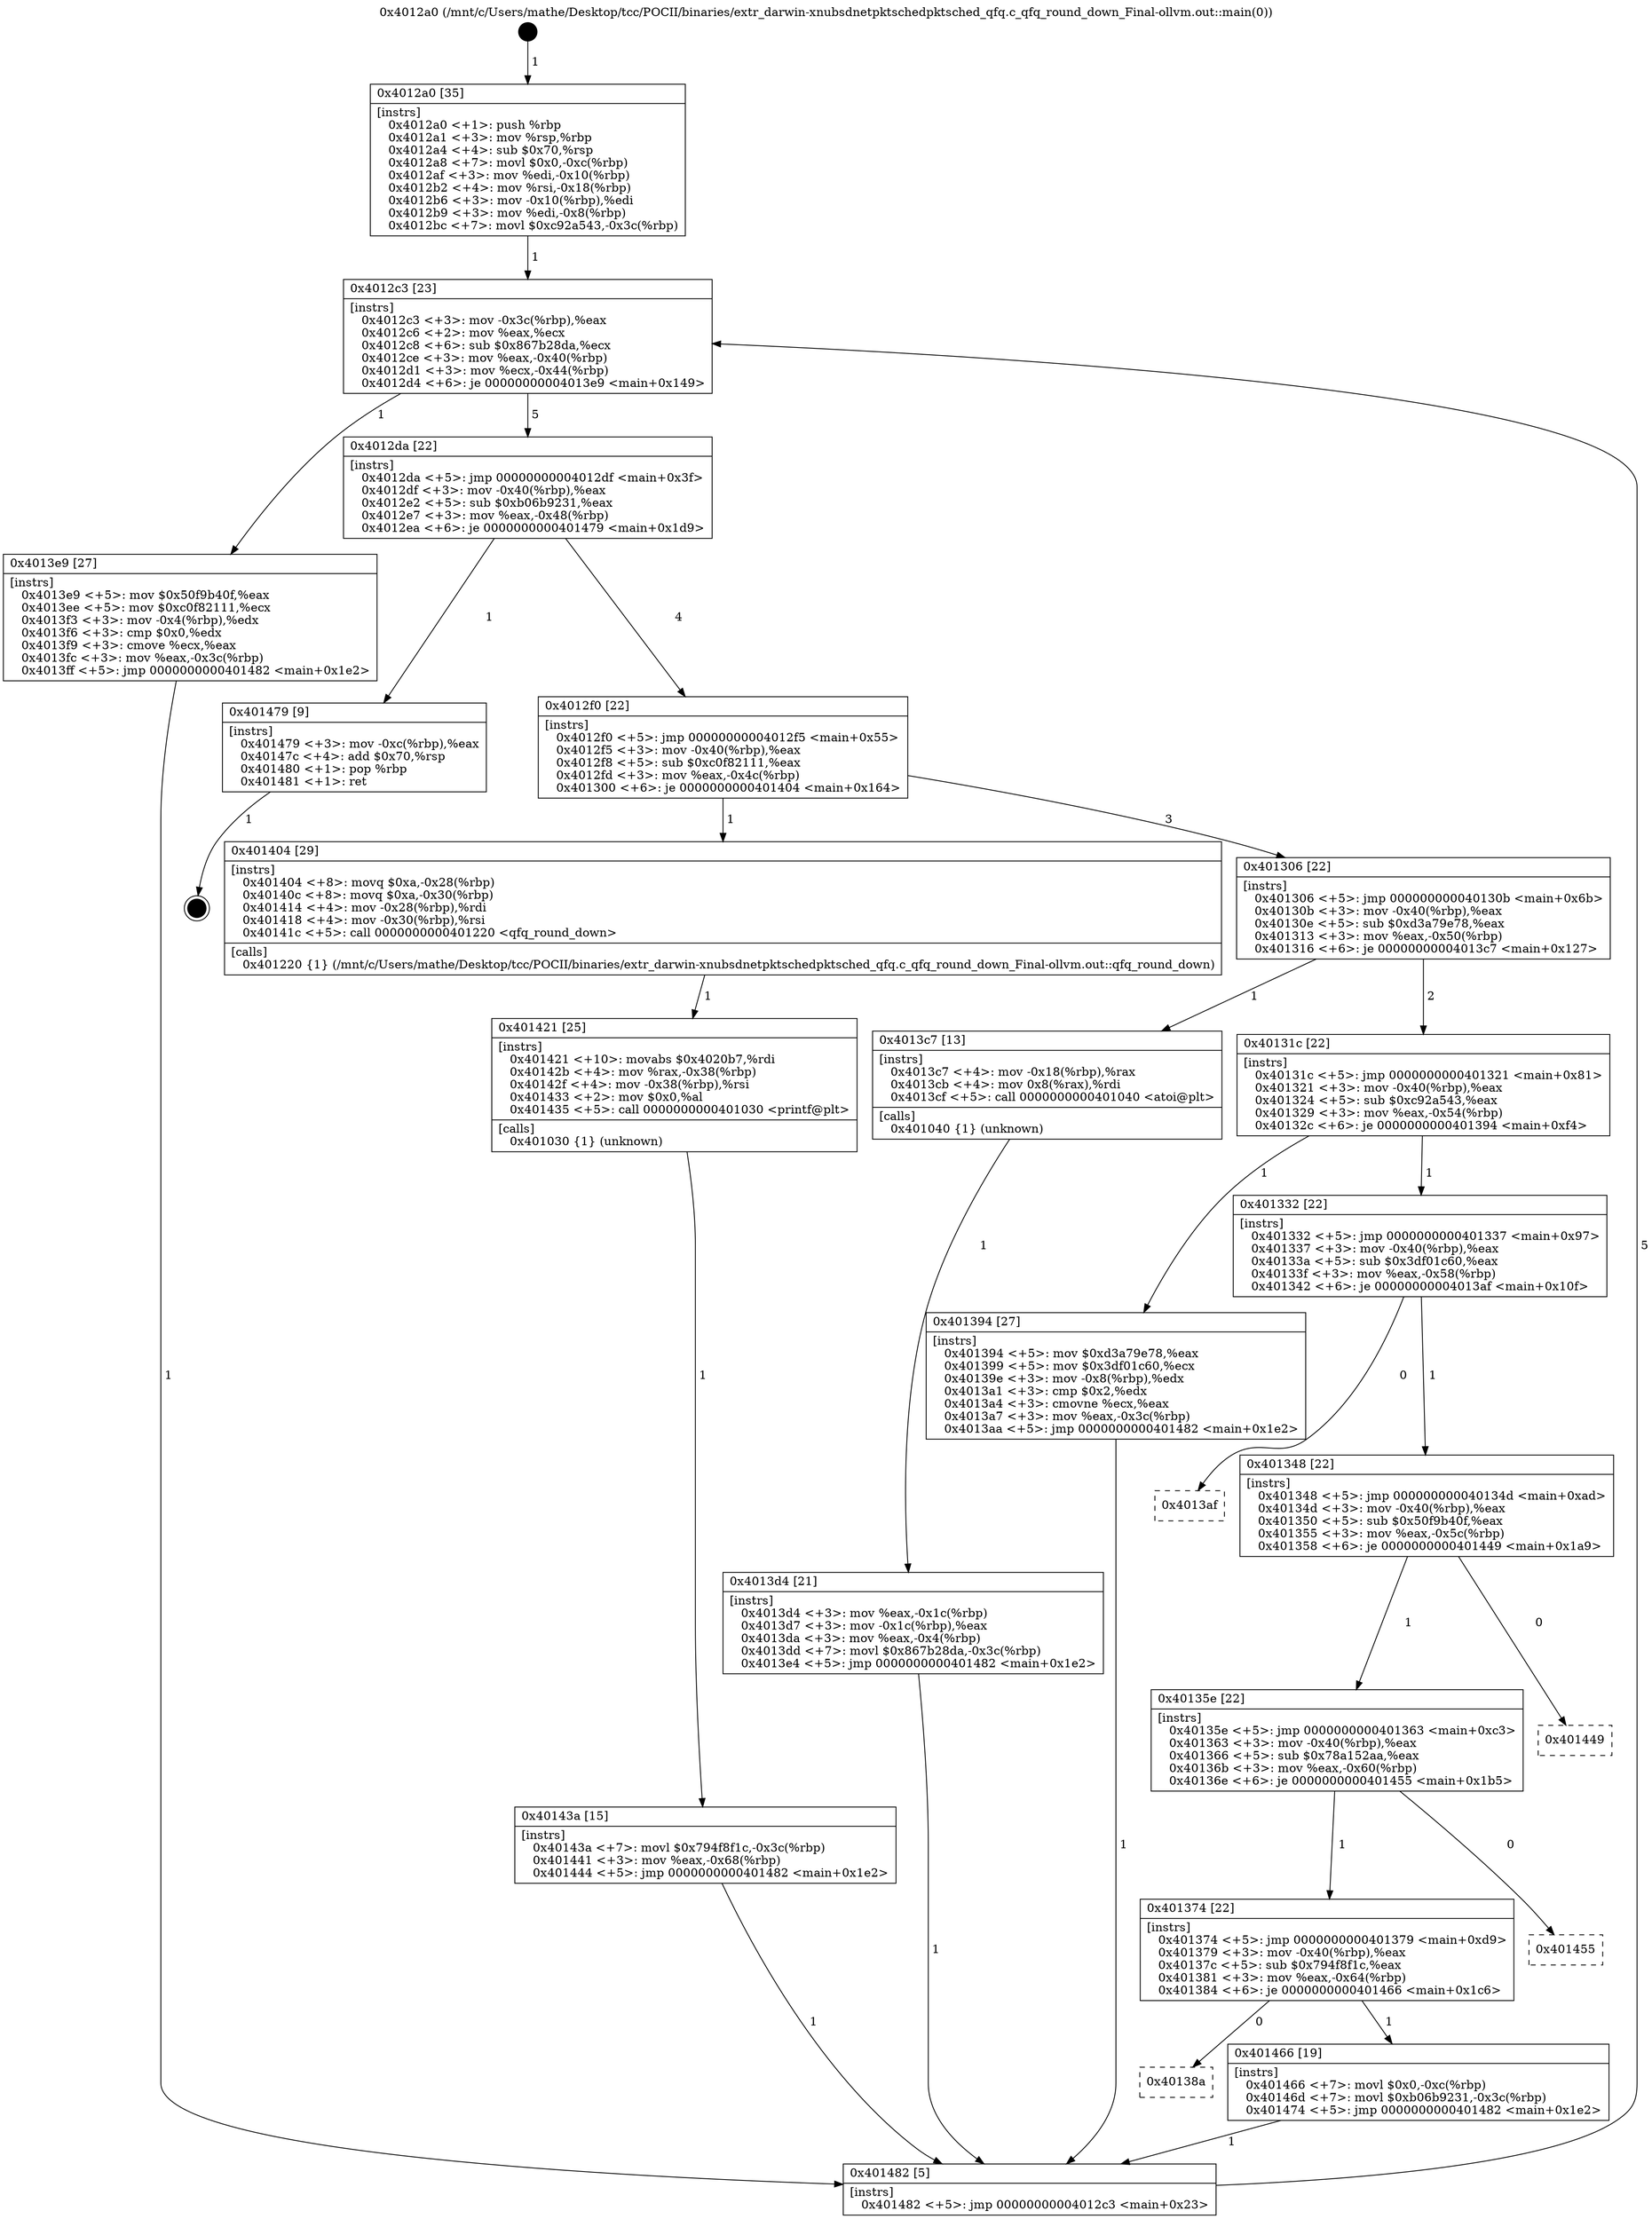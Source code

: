 digraph "0x4012a0" {
  label = "0x4012a0 (/mnt/c/Users/mathe/Desktop/tcc/POCII/binaries/extr_darwin-xnubsdnetpktschedpktsched_qfq.c_qfq_round_down_Final-ollvm.out::main(0))"
  labelloc = "t"
  node[shape=record]

  Entry [label="",width=0.3,height=0.3,shape=circle,fillcolor=black,style=filled]
  "0x4012c3" [label="{
     0x4012c3 [23]\l
     | [instrs]\l
     &nbsp;&nbsp;0x4012c3 \<+3\>: mov -0x3c(%rbp),%eax\l
     &nbsp;&nbsp;0x4012c6 \<+2\>: mov %eax,%ecx\l
     &nbsp;&nbsp;0x4012c8 \<+6\>: sub $0x867b28da,%ecx\l
     &nbsp;&nbsp;0x4012ce \<+3\>: mov %eax,-0x40(%rbp)\l
     &nbsp;&nbsp;0x4012d1 \<+3\>: mov %ecx,-0x44(%rbp)\l
     &nbsp;&nbsp;0x4012d4 \<+6\>: je 00000000004013e9 \<main+0x149\>\l
  }"]
  "0x4013e9" [label="{
     0x4013e9 [27]\l
     | [instrs]\l
     &nbsp;&nbsp;0x4013e9 \<+5\>: mov $0x50f9b40f,%eax\l
     &nbsp;&nbsp;0x4013ee \<+5\>: mov $0xc0f82111,%ecx\l
     &nbsp;&nbsp;0x4013f3 \<+3\>: mov -0x4(%rbp),%edx\l
     &nbsp;&nbsp;0x4013f6 \<+3\>: cmp $0x0,%edx\l
     &nbsp;&nbsp;0x4013f9 \<+3\>: cmove %ecx,%eax\l
     &nbsp;&nbsp;0x4013fc \<+3\>: mov %eax,-0x3c(%rbp)\l
     &nbsp;&nbsp;0x4013ff \<+5\>: jmp 0000000000401482 \<main+0x1e2\>\l
  }"]
  "0x4012da" [label="{
     0x4012da [22]\l
     | [instrs]\l
     &nbsp;&nbsp;0x4012da \<+5\>: jmp 00000000004012df \<main+0x3f\>\l
     &nbsp;&nbsp;0x4012df \<+3\>: mov -0x40(%rbp),%eax\l
     &nbsp;&nbsp;0x4012e2 \<+5\>: sub $0xb06b9231,%eax\l
     &nbsp;&nbsp;0x4012e7 \<+3\>: mov %eax,-0x48(%rbp)\l
     &nbsp;&nbsp;0x4012ea \<+6\>: je 0000000000401479 \<main+0x1d9\>\l
  }"]
  Exit [label="",width=0.3,height=0.3,shape=circle,fillcolor=black,style=filled,peripheries=2]
  "0x401479" [label="{
     0x401479 [9]\l
     | [instrs]\l
     &nbsp;&nbsp;0x401479 \<+3\>: mov -0xc(%rbp),%eax\l
     &nbsp;&nbsp;0x40147c \<+4\>: add $0x70,%rsp\l
     &nbsp;&nbsp;0x401480 \<+1\>: pop %rbp\l
     &nbsp;&nbsp;0x401481 \<+1\>: ret\l
  }"]
  "0x4012f0" [label="{
     0x4012f0 [22]\l
     | [instrs]\l
     &nbsp;&nbsp;0x4012f0 \<+5\>: jmp 00000000004012f5 \<main+0x55\>\l
     &nbsp;&nbsp;0x4012f5 \<+3\>: mov -0x40(%rbp),%eax\l
     &nbsp;&nbsp;0x4012f8 \<+5\>: sub $0xc0f82111,%eax\l
     &nbsp;&nbsp;0x4012fd \<+3\>: mov %eax,-0x4c(%rbp)\l
     &nbsp;&nbsp;0x401300 \<+6\>: je 0000000000401404 \<main+0x164\>\l
  }"]
  "0x40138a" [label="{
     0x40138a\l
  }", style=dashed]
  "0x401404" [label="{
     0x401404 [29]\l
     | [instrs]\l
     &nbsp;&nbsp;0x401404 \<+8\>: movq $0xa,-0x28(%rbp)\l
     &nbsp;&nbsp;0x40140c \<+8\>: movq $0xa,-0x30(%rbp)\l
     &nbsp;&nbsp;0x401414 \<+4\>: mov -0x28(%rbp),%rdi\l
     &nbsp;&nbsp;0x401418 \<+4\>: mov -0x30(%rbp),%rsi\l
     &nbsp;&nbsp;0x40141c \<+5\>: call 0000000000401220 \<qfq_round_down\>\l
     | [calls]\l
     &nbsp;&nbsp;0x401220 \{1\} (/mnt/c/Users/mathe/Desktop/tcc/POCII/binaries/extr_darwin-xnubsdnetpktschedpktsched_qfq.c_qfq_round_down_Final-ollvm.out::qfq_round_down)\l
  }"]
  "0x401306" [label="{
     0x401306 [22]\l
     | [instrs]\l
     &nbsp;&nbsp;0x401306 \<+5\>: jmp 000000000040130b \<main+0x6b\>\l
     &nbsp;&nbsp;0x40130b \<+3\>: mov -0x40(%rbp),%eax\l
     &nbsp;&nbsp;0x40130e \<+5\>: sub $0xd3a79e78,%eax\l
     &nbsp;&nbsp;0x401313 \<+3\>: mov %eax,-0x50(%rbp)\l
     &nbsp;&nbsp;0x401316 \<+6\>: je 00000000004013c7 \<main+0x127\>\l
  }"]
  "0x401466" [label="{
     0x401466 [19]\l
     | [instrs]\l
     &nbsp;&nbsp;0x401466 \<+7\>: movl $0x0,-0xc(%rbp)\l
     &nbsp;&nbsp;0x40146d \<+7\>: movl $0xb06b9231,-0x3c(%rbp)\l
     &nbsp;&nbsp;0x401474 \<+5\>: jmp 0000000000401482 \<main+0x1e2\>\l
  }"]
  "0x4013c7" [label="{
     0x4013c7 [13]\l
     | [instrs]\l
     &nbsp;&nbsp;0x4013c7 \<+4\>: mov -0x18(%rbp),%rax\l
     &nbsp;&nbsp;0x4013cb \<+4\>: mov 0x8(%rax),%rdi\l
     &nbsp;&nbsp;0x4013cf \<+5\>: call 0000000000401040 \<atoi@plt\>\l
     | [calls]\l
     &nbsp;&nbsp;0x401040 \{1\} (unknown)\l
  }"]
  "0x40131c" [label="{
     0x40131c [22]\l
     | [instrs]\l
     &nbsp;&nbsp;0x40131c \<+5\>: jmp 0000000000401321 \<main+0x81\>\l
     &nbsp;&nbsp;0x401321 \<+3\>: mov -0x40(%rbp),%eax\l
     &nbsp;&nbsp;0x401324 \<+5\>: sub $0xc92a543,%eax\l
     &nbsp;&nbsp;0x401329 \<+3\>: mov %eax,-0x54(%rbp)\l
     &nbsp;&nbsp;0x40132c \<+6\>: je 0000000000401394 \<main+0xf4\>\l
  }"]
  "0x401374" [label="{
     0x401374 [22]\l
     | [instrs]\l
     &nbsp;&nbsp;0x401374 \<+5\>: jmp 0000000000401379 \<main+0xd9\>\l
     &nbsp;&nbsp;0x401379 \<+3\>: mov -0x40(%rbp),%eax\l
     &nbsp;&nbsp;0x40137c \<+5\>: sub $0x794f8f1c,%eax\l
     &nbsp;&nbsp;0x401381 \<+3\>: mov %eax,-0x64(%rbp)\l
     &nbsp;&nbsp;0x401384 \<+6\>: je 0000000000401466 \<main+0x1c6\>\l
  }"]
  "0x401394" [label="{
     0x401394 [27]\l
     | [instrs]\l
     &nbsp;&nbsp;0x401394 \<+5\>: mov $0xd3a79e78,%eax\l
     &nbsp;&nbsp;0x401399 \<+5\>: mov $0x3df01c60,%ecx\l
     &nbsp;&nbsp;0x40139e \<+3\>: mov -0x8(%rbp),%edx\l
     &nbsp;&nbsp;0x4013a1 \<+3\>: cmp $0x2,%edx\l
     &nbsp;&nbsp;0x4013a4 \<+3\>: cmovne %ecx,%eax\l
     &nbsp;&nbsp;0x4013a7 \<+3\>: mov %eax,-0x3c(%rbp)\l
     &nbsp;&nbsp;0x4013aa \<+5\>: jmp 0000000000401482 \<main+0x1e2\>\l
  }"]
  "0x401332" [label="{
     0x401332 [22]\l
     | [instrs]\l
     &nbsp;&nbsp;0x401332 \<+5\>: jmp 0000000000401337 \<main+0x97\>\l
     &nbsp;&nbsp;0x401337 \<+3\>: mov -0x40(%rbp),%eax\l
     &nbsp;&nbsp;0x40133a \<+5\>: sub $0x3df01c60,%eax\l
     &nbsp;&nbsp;0x40133f \<+3\>: mov %eax,-0x58(%rbp)\l
     &nbsp;&nbsp;0x401342 \<+6\>: je 00000000004013af \<main+0x10f\>\l
  }"]
  "0x401482" [label="{
     0x401482 [5]\l
     | [instrs]\l
     &nbsp;&nbsp;0x401482 \<+5\>: jmp 00000000004012c3 \<main+0x23\>\l
  }"]
  "0x4012a0" [label="{
     0x4012a0 [35]\l
     | [instrs]\l
     &nbsp;&nbsp;0x4012a0 \<+1\>: push %rbp\l
     &nbsp;&nbsp;0x4012a1 \<+3\>: mov %rsp,%rbp\l
     &nbsp;&nbsp;0x4012a4 \<+4\>: sub $0x70,%rsp\l
     &nbsp;&nbsp;0x4012a8 \<+7\>: movl $0x0,-0xc(%rbp)\l
     &nbsp;&nbsp;0x4012af \<+3\>: mov %edi,-0x10(%rbp)\l
     &nbsp;&nbsp;0x4012b2 \<+4\>: mov %rsi,-0x18(%rbp)\l
     &nbsp;&nbsp;0x4012b6 \<+3\>: mov -0x10(%rbp),%edi\l
     &nbsp;&nbsp;0x4012b9 \<+3\>: mov %edi,-0x8(%rbp)\l
     &nbsp;&nbsp;0x4012bc \<+7\>: movl $0xc92a543,-0x3c(%rbp)\l
  }"]
  "0x4013d4" [label="{
     0x4013d4 [21]\l
     | [instrs]\l
     &nbsp;&nbsp;0x4013d4 \<+3\>: mov %eax,-0x1c(%rbp)\l
     &nbsp;&nbsp;0x4013d7 \<+3\>: mov -0x1c(%rbp),%eax\l
     &nbsp;&nbsp;0x4013da \<+3\>: mov %eax,-0x4(%rbp)\l
     &nbsp;&nbsp;0x4013dd \<+7\>: movl $0x867b28da,-0x3c(%rbp)\l
     &nbsp;&nbsp;0x4013e4 \<+5\>: jmp 0000000000401482 \<main+0x1e2\>\l
  }"]
  "0x401421" [label="{
     0x401421 [25]\l
     | [instrs]\l
     &nbsp;&nbsp;0x401421 \<+10\>: movabs $0x4020b7,%rdi\l
     &nbsp;&nbsp;0x40142b \<+4\>: mov %rax,-0x38(%rbp)\l
     &nbsp;&nbsp;0x40142f \<+4\>: mov -0x38(%rbp),%rsi\l
     &nbsp;&nbsp;0x401433 \<+2\>: mov $0x0,%al\l
     &nbsp;&nbsp;0x401435 \<+5\>: call 0000000000401030 \<printf@plt\>\l
     | [calls]\l
     &nbsp;&nbsp;0x401030 \{1\} (unknown)\l
  }"]
  "0x40143a" [label="{
     0x40143a [15]\l
     | [instrs]\l
     &nbsp;&nbsp;0x40143a \<+7\>: movl $0x794f8f1c,-0x3c(%rbp)\l
     &nbsp;&nbsp;0x401441 \<+3\>: mov %eax,-0x68(%rbp)\l
     &nbsp;&nbsp;0x401444 \<+5\>: jmp 0000000000401482 \<main+0x1e2\>\l
  }"]
  "0x401455" [label="{
     0x401455\l
  }", style=dashed]
  "0x4013af" [label="{
     0x4013af\l
  }", style=dashed]
  "0x401348" [label="{
     0x401348 [22]\l
     | [instrs]\l
     &nbsp;&nbsp;0x401348 \<+5\>: jmp 000000000040134d \<main+0xad\>\l
     &nbsp;&nbsp;0x40134d \<+3\>: mov -0x40(%rbp),%eax\l
     &nbsp;&nbsp;0x401350 \<+5\>: sub $0x50f9b40f,%eax\l
     &nbsp;&nbsp;0x401355 \<+3\>: mov %eax,-0x5c(%rbp)\l
     &nbsp;&nbsp;0x401358 \<+6\>: je 0000000000401449 \<main+0x1a9\>\l
  }"]
  "0x40135e" [label="{
     0x40135e [22]\l
     | [instrs]\l
     &nbsp;&nbsp;0x40135e \<+5\>: jmp 0000000000401363 \<main+0xc3\>\l
     &nbsp;&nbsp;0x401363 \<+3\>: mov -0x40(%rbp),%eax\l
     &nbsp;&nbsp;0x401366 \<+5\>: sub $0x78a152aa,%eax\l
     &nbsp;&nbsp;0x40136b \<+3\>: mov %eax,-0x60(%rbp)\l
     &nbsp;&nbsp;0x40136e \<+6\>: je 0000000000401455 \<main+0x1b5\>\l
  }"]
  "0x401449" [label="{
     0x401449\l
  }", style=dashed]
  Entry -> "0x4012a0" [label=" 1"]
  "0x4012c3" -> "0x4013e9" [label=" 1"]
  "0x4012c3" -> "0x4012da" [label=" 5"]
  "0x401479" -> Exit [label=" 1"]
  "0x4012da" -> "0x401479" [label=" 1"]
  "0x4012da" -> "0x4012f0" [label=" 4"]
  "0x401466" -> "0x401482" [label=" 1"]
  "0x4012f0" -> "0x401404" [label=" 1"]
  "0x4012f0" -> "0x401306" [label=" 3"]
  "0x401374" -> "0x40138a" [label=" 0"]
  "0x401306" -> "0x4013c7" [label=" 1"]
  "0x401306" -> "0x40131c" [label=" 2"]
  "0x401374" -> "0x401466" [label=" 1"]
  "0x40131c" -> "0x401394" [label=" 1"]
  "0x40131c" -> "0x401332" [label=" 1"]
  "0x401394" -> "0x401482" [label=" 1"]
  "0x4012a0" -> "0x4012c3" [label=" 1"]
  "0x401482" -> "0x4012c3" [label=" 5"]
  "0x4013c7" -> "0x4013d4" [label=" 1"]
  "0x4013d4" -> "0x401482" [label=" 1"]
  "0x4013e9" -> "0x401482" [label=" 1"]
  "0x401404" -> "0x401421" [label=" 1"]
  "0x401421" -> "0x40143a" [label=" 1"]
  "0x40143a" -> "0x401482" [label=" 1"]
  "0x40135e" -> "0x401374" [label=" 1"]
  "0x401332" -> "0x4013af" [label=" 0"]
  "0x401332" -> "0x401348" [label=" 1"]
  "0x40135e" -> "0x401455" [label=" 0"]
  "0x401348" -> "0x401449" [label=" 0"]
  "0x401348" -> "0x40135e" [label=" 1"]
}
